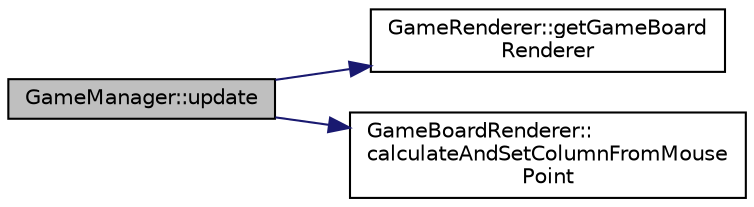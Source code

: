 digraph "GameManager::update"
{
  edge [fontname="Helvetica",fontsize="10",labelfontname="Helvetica",labelfontsize="10"];
  node [fontname="Helvetica",fontsize="10",shape=record];
  rankdir="LR";
  Node1 [label="GameManager::update",height=0.2,width=0.4,color="black", fillcolor="grey75", style="filled" fontcolor="black"];
  Node1 -> Node2 [color="midnightblue",fontsize="10",style="solid",fontname="Helvetica"];
  Node2 [label="GameRenderer::getGameBoard\lRenderer",height=0.2,width=0.4,color="black", fillcolor="white", style="filled",URL="$class_game_renderer.html#a929f075483f98a51f71051777d8e6f8f"];
  Node1 -> Node3 [color="midnightblue",fontsize="10",style="solid",fontname="Helvetica"];
  Node3 [label="GameBoardRenderer::\lcalculateAndSetColumnFromMouse\lPoint",height=0.2,width=0.4,color="black", fillcolor="white", style="filled",URL="$class_game_board_renderer.html#a816b3c402bf466641681ed67cefe1041"];
}
